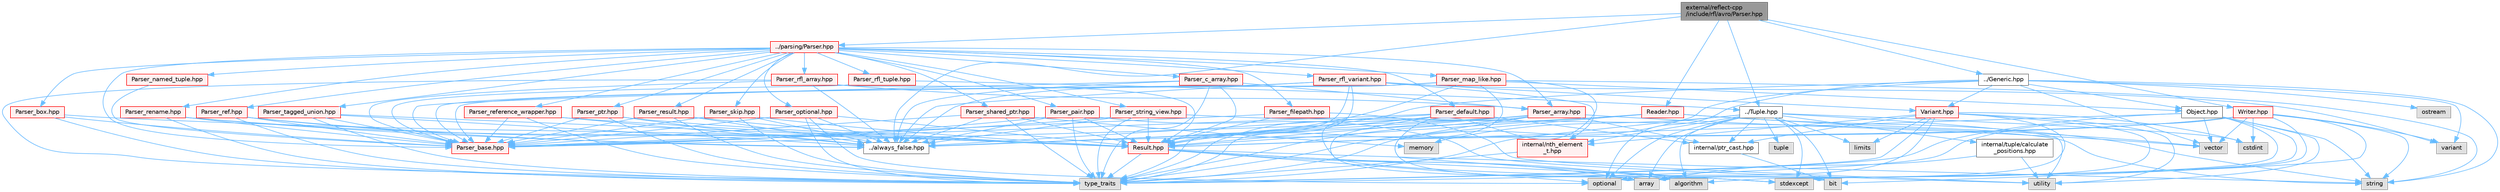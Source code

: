 digraph "external/reflect-cpp/include/rfl/avro/Parser.hpp"
{
 // LATEX_PDF_SIZE
  bgcolor="transparent";
  edge [fontname=Helvetica,fontsize=10,labelfontname=Helvetica,labelfontsize=10];
  node [fontname=Helvetica,fontsize=10,shape=box,height=0.2,width=0.4];
  Node1 [id="Node000001",label="external/reflect-cpp\l/include/rfl/avro/Parser.hpp",height=0.2,width=0.4,color="gray40", fillcolor="grey60", style="filled", fontcolor="black",tooltip=" "];
  Node1 -> Node2 [id="edge1_Node000001_Node000002",color="steelblue1",style="solid",tooltip=" "];
  Node2 [id="Node000002",label="../Generic.hpp",height=0.2,width=0.4,color="grey40", fillcolor="white", style="filled",URL="$_generic_8hpp.html",tooltip=" "];
  Node2 -> Node3 [id="edge2_Node000002_Node000003",color="steelblue1",style="solid",tooltip=" "];
  Node3 [id="Node000003",label="optional",height=0.2,width=0.4,color="grey60", fillcolor="#E0E0E0", style="filled",tooltip=" "];
  Node2 -> Node4 [id="edge3_Node000002_Node000004",color="steelblue1",style="solid",tooltip=" "];
  Node4 [id="Node000004",label="ostream",height=0.2,width=0.4,color="grey60", fillcolor="#E0E0E0", style="filled",tooltip=" "];
  Node2 -> Node5 [id="edge4_Node000002_Node000005",color="steelblue1",style="solid",tooltip=" "];
  Node5 [id="Node000005",label="string",height=0.2,width=0.4,color="grey60", fillcolor="#E0E0E0", style="filled",tooltip=" "];
  Node2 -> Node6 [id="edge5_Node000002_Node000006",color="steelblue1",style="solid",tooltip=" "];
  Node6 [id="Node000006",label="type_traits",height=0.2,width=0.4,color="grey60", fillcolor="#E0E0E0", style="filled",tooltip=" "];
  Node2 -> Node7 [id="edge6_Node000002_Node000007",color="steelblue1",style="solid",tooltip=" "];
  Node7 [id="Node000007",label="variant",height=0.2,width=0.4,color="grey60", fillcolor="#E0E0E0", style="filled",tooltip=" "];
  Node2 -> Node8 [id="edge7_Node000002_Node000008",color="steelblue1",style="solid",tooltip=" "];
  Node8 [id="Node000008",label="vector",height=0.2,width=0.4,color="grey60", fillcolor="#E0E0E0", style="filled",tooltip=" "];
  Node2 -> Node9 [id="edge8_Node000002_Node000009",color="steelblue1",style="solid",tooltip=" "];
  Node9 [id="Node000009",label="Object.hpp",height=0.2,width=0.4,color="grey40", fillcolor="white", style="filled",URL="$_object_8hpp.html",tooltip=" "];
  Node9 -> Node10 [id="edge9_Node000009_Node000010",color="steelblue1",style="solid",tooltip=" "];
  Node10 [id="Node000010",label="algorithm",height=0.2,width=0.4,color="grey60", fillcolor="#E0E0E0", style="filled",tooltip=" "];
  Node9 -> Node11 [id="edge10_Node000009_Node000011",color="steelblue1",style="solid",tooltip=" "];
  Node11 [id="Node000011",label="stdexcept",height=0.2,width=0.4,color="grey60", fillcolor="#E0E0E0", style="filled",tooltip=" "];
  Node9 -> Node5 [id="edge11_Node000009_Node000005",color="steelblue1",style="solid",tooltip=" "];
  Node9 -> Node6 [id="edge12_Node000009_Node000006",color="steelblue1",style="solid",tooltip=" "];
  Node9 -> Node12 [id="edge13_Node000009_Node000012",color="steelblue1",style="solid",tooltip=" "];
  Node12 [id="Node000012",label="utility",height=0.2,width=0.4,color="grey60", fillcolor="#E0E0E0", style="filled",tooltip=" "];
  Node9 -> Node8 [id="edge14_Node000009_Node000008",color="steelblue1",style="solid",tooltip=" "];
  Node9 -> Node13 [id="edge15_Node000009_Node000013",color="steelblue1",style="solid",tooltip=" "];
  Node13 [id="Node000013",label="Result.hpp",height=0.2,width=0.4,color="red", fillcolor="#FFF0F0", style="filled",URL="$_result_8hpp.html",tooltip=" "];
  Node13 -> Node10 [id="edge16_Node000013_Node000010",color="steelblue1",style="solid",tooltip=" "];
  Node13 -> Node14 [id="edge17_Node000013_Node000014",color="steelblue1",style="solid",tooltip=" "];
  Node14 [id="Node000014",label="array",height=0.2,width=0.4,color="grey60", fillcolor="#E0E0E0", style="filled",tooltip=" "];
  Node13 -> Node3 [id="edge18_Node000013_Node000003",color="steelblue1",style="solid",tooltip=" "];
  Node13 -> Node11 [id="edge19_Node000013_Node000011",color="steelblue1",style="solid",tooltip=" "];
  Node13 -> Node5 [id="edge20_Node000013_Node000005",color="steelblue1",style="solid",tooltip=" "];
  Node13 -> Node6 [id="edge21_Node000013_Node000006",color="steelblue1",style="solid",tooltip=" "];
  Node2 -> Node13 [id="edge22_Node000002_Node000013",color="steelblue1",style="solid",tooltip=" "];
  Node2 -> Node18 [id="edge23_Node000002_Node000018",color="steelblue1",style="solid",tooltip=" "];
  Node18 [id="Node000018",label="Variant.hpp",height=0.2,width=0.4,color="red", fillcolor="#FFF0F0", style="filled",URL="$_variant_8hpp.html",tooltip=" "];
  Node18 -> Node14 [id="edge24_Node000018_Node000014",color="steelblue1",style="solid",tooltip=" "];
  Node18 -> Node19 [id="edge25_Node000018_Node000019",color="steelblue1",style="solid",tooltip=" "];
  Node19 [id="Node000019",label="cstdint",height=0.2,width=0.4,color="grey60", fillcolor="#E0E0E0", style="filled",tooltip=" "];
  Node18 -> Node20 [id="edge26_Node000018_Node000020",color="steelblue1",style="solid",tooltip=" "];
  Node20 [id="Node000020",label="limits",height=0.2,width=0.4,color="grey60", fillcolor="#E0E0E0", style="filled",tooltip=" "];
  Node18 -> Node3 [id="edge27_Node000018_Node000003",color="steelblue1",style="solid",tooltip=" "];
  Node18 -> Node11 [id="edge28_Node000018_Node000011",color="steelblue1",style="solid",tooltip=" "];
  Node18 -> Node6 [id="edge29_Node000018_Node000006",color="steelblue1",style="solid",tooltip=" "];
  Node18 -> Node12 [id="edge30_Node000018_Node000012",color="steelblue1",style="solid",tooltip=" "];
  Node18 -> Node22 [id="edge31_Node000018_Node000022",color="steelblue1",style="solid",tooltip=" "];
  Node22 [id="Node000022",label="internal/nth_element\l_t.hpp",height=0.2,width=0.4,color="red", fillcolor="#FFF0F0", style="filled",URL="$nth__element__t_8hpp.html",tooltip=" "];
  Node22 -> Node6 [id="edge32_Node000022_Node000006",color="steelblue1",style="solid",tooltip=" "];
  Node18 -> Node28 [id="edge33_Node000018_Node000028",color="steelblue1",style="solid",tooltip=" "];
  Node28 [id="Node000028",label="internal/ptr_cast.hpp",height=0.2,width=0.4,color="grey40", fillcolor="white", style="filled",URL="$ptr__cast_8hpp.html",tooltip=" "];
  Node28 -> Node29 [id="edge34_Node000028_Node000029",color="steelblue1",style="solid",tooltip=" "];
  Node29 [id="Node000029",label="bit",height=0.2,width=0.4,color="grey60", fillcolor="#E0E0E0", style="filled",tooltip=" "];
  Node1 -> Node30 [id="edge35_Node000001_Node000030",color="steelblue1",style="solid",tooltip=" "];
  Node30 [id="Node000030",label="../Tuple.hpp",height=0.2,width=0.4,color="grey40", fillcolor="white", style="filled",URL="$_tuple_8hpp.html",tooltip=" "];
  Node30 -> Node10 [id="edge36_Node000030_Node000010",color="steelblue1",style="solid",tooltip=" "];
  Node30 -> Node14 [id="edge37_Node000030_Node000014",color="steelblue1",style="solid",tooltip=" "];
  Node30 -> Node29 [id="edge38_Node000030_Node000029",color="steelblue1",style="solid",tooltip=" "];
  Node30 -> Node19 [id="edge39_Node000030_Node000019",color="steelblue1",style="solid",tooltip=" "];
  Node30 -> Node20 [id="edge40_Node000030_Node000020",color="steelblue1",style="solid",tooltip=" "];
  Node30 -> Node31 [id="edge41_Node000030_Node000031",color="steelblue1",style="solid",tooltip=" "];
  Node31 [id="Node000031",label="memory",height=0.2,width=0.4,color="grey60", fillcolor="#E0E0E0", style="filled",tooltip=" "];
  Node30 -> Node3 [id="edge42_Node000030_Node000003",color="steelblue1",style="solid",tooltip=" "];
  Node30 -> Node11 [id="edge43_Node000030_Node000011",color="steelblue1",style="solid",tooltip=" "];
  Node30 -> Node24 [id="edge44_Node000030_Node000024",color="steelblue1",style="solid",tooltip=" "];
  Node24 [id="Node000024",label="tuple",height=0.2,width=0.4,color="grey60", fillcolor="#E0E0E0", style="filled",tooltip=" "];
  Node30 -> Node6 [id="edge45_Node000030_Node000006",color="steelblue1",style="solid",tooltip=" "];
  Node30 -> Node12 [id="edge46_Node000030_Node000012",color="steelblue1",style="solid",tooltip=" "];
  Node30 -> Node22 [id="edge47_Node000030_Node000022",color="steelblue1",style="solid",tooltip=" "];
  Node30 -> Node28 [id="edge48_Node000030_Node000028",color="steelblue1",style="solid",tooltip=" "];
  Node30 -> Node32 [id="edge49_Node000030_Node000032",color="steelblue1",style="solid",tooltip=" "];
  Node32 [id="Node000032",label="internal/tuple/calculate\l_positions.hpp",height=0.2,width=0.4,color="grey40", fillcolor="white", style="filled",URL="$calculate__positions_8hpp.html",tooltip=" "];
  Node32 -> Node14 [id="edge50_Node000032_Node000014",color="steelblue1",style="solid",tooltip=" "];
  Node32 -> Node12 [id="edge51_Node000032_Node000012",color="steelblue1",style="solid",tooltip=" "];
  Node1 -> Node33 [id="edge52_Node000001_Node000033",color="steelblue1",style="solid",tooltip=" "];
  Node33 [id="Node000033",label="../always_false.hpp",height=0.2,width=0.4,color="grey40", fillcolor="white", style="filled",URL="$always__false_8hpp.html",tooltip=" "];
  Node1 -> Node34 [id="edge53_Node000001_Node000034",color="steelblue1",style="solid",tooltip=" "];
  Node34 [id="Node000034",label="../parsing/Parser.hpp",height=0.2,width=0.4,color="red", fillcolor="#FFF0F0", style="filled",URL="$parsing_2_parser_8hpp.html",tooltip=" "];
  Node34 -> Node35 [id="edge54_Node000034_Node000035",color="steelblue1",style="solid",tooltip=" "];
  Node35 [id="Node000035",label="Parser_array.hpp",height=0.2,width=0.4,color="red", fillcolor="#FFF0F0", style="filled",URL="$_parser__array_8hpp.html",tooltip=" "];
  Node35 -> Node14 [id="edge55_Node000035_Node000014",color="steelblue1",style="solid",tooltip=" "];
  Node35 -> Node29 [id="edge56_Node000035_Node000029",color="steelblue1",style="solid",tooltip=" "];
  Node35 -> Node6 [id="edge57_Node000035_Node000006",color="steelblue1",style="solid",tooltip=" "];
  Node35 -> Node8 [id="edge58_Node000035_Node000008",color="steelblue1",style="solid",tooltip=" "];
  Node35 -> Node13 [id="edge59_Node000035_Node000013",color="steelblue1",style="solid",tooltip=" "];
  Node35 -> Node33 [id="edge60_Node000035_Node000033",color="steelblue1",style="solid",tooltip=" "];
  Node35 -> Node28 [id="edge61_Node000035_Node000028",color="steelblue1",style="solid",tooltip=" "];
  Node35 -> Node44 [id="edge62_Node000035_Node000044",color="steelblue1",style="solid",tooltip=" "];
  Node44 [id="Node000044",label="Parser_base.hpp",height=0.2,width=0.4,color="red", fillcolor="#FFF0F0", style="filled",URL="$_parser__base_8hpp.html",tooltip=" "];
  Node34 -> Node44 [id="edge63_Node000034_Node000044",color="steelblue1",style="solid",tooltip=" "];
  Node34 -> Node64 [id="edge64_Node000034_Node000064",color="steelblue1",style="solid",tooltip=" "];
  Node64 [id="Node000064",label="Parser_box.hpp",height=0.2,width=0.4,color="red", fillcolor="#FFF0F0", style="filled",URL="$_parser__box_8hpp.html",tooltip=" "];
  Node64 -> Node6 [id="edge65_Node000064_Node000006",color="steelblue1",style="solid",tooltip=" "];
  Node64 -> Node13 [id="edge66_Node000064_Node000013",color="steelblue1",style="solid",tooltip=" "];
  Node64 -> Node44 [id="edge67_Node000064_Node000044",color="steelblue1",style="solid",tooltip=" "];
  Node34 -> Node66 [id="edge68_Node000034_Node000066",color="steelblue1",style="solid",tooltip=" "];
  Node66 [id="Node000066",label="Parser_c_array.hpp",height=0.2,width=0.4,color="red", fillcolor="#FFF0F0", style="filled",URL="$_parser__c__array_8hpp.html",tooltip=" "];
  Node66 -> Node6 [id="edge69_Node000066_Node000006",color="steelblue1",style="solid",tooltip=" "];
  Node66 -> Node13 [id="edge70_Node000066_Node000013",color="steelblue1",style="solid",tooltip=" "];
  Node66 -> Node33 [id="edge71_Node000066_Node000033",color="steelblue1",style="solid",tooltip=" "];
  Node66 -> Node35 [id="edge72_Node000066_Node000035",color="steelblue1",style="solid",tooltip=" "];
  Node66 -> Node44 [id="edge73_Node000066_Node000044",color="steelblue1",style="solid",tooltip=" "];
  Node34 -> Node67 [id="edge74_Node000034_Node000067",color="steelblue1",style="solid",tooltip=" "];
  Node67 [id="Node000067",label="Parser_default.hpp",height=0.2,width=0.4,color="red", fillcolor="#FFF0F0", style="filled",URL="$_parser__default_8hpp.html",tooltip=" "];
  Node67 -> Node11 [id="edge75_Node000067_Node000011",color="steelblue1",style="solid",tooltip=" "];
  Node67 -> Node6 [id="edge76_Node000067_Node000006",color="steelblue1",style="solid",tooltip=" "];
  Node67 -> Node13 [id="edge77_Node000067_Node000013",color="steelblue1",style="solid",tooltip=" "];
  Node67 -> Node33 [id="edge78_Node000067_Node000033",color="steelblue1",style="solid",tooltip=" "];
  Node67 -> Node28 [id="edge79_Node000067_Node000028",color="steelblue1",style="solid",tooltip=" "];
  Node67 -> Node44 [id="edge80_Node000067_Node000044",color="steelblue1",style="solid",tooltip=" "];
  Node34 -> Node170 [id="edge81_Node000034_Node000170",color="steelblue1",style="solid",tooltip=" "];
  Node170 [id="Node000170",label="Parser_filepath.hpp",height=0.2,width=0.4,color="red", fillcolor="#FFF0F0", style="filled",URL="$_parser__filepath_8hpp.html",tooltip=" "];
  Node170 -> Node12 [id="edge82_Node000170_Node000012",color="steelblue1",style="solid",tooltip=" "];
  Node170 -> Node13 [id="edge83_Node000170_Node000013",color="steelblue1",style="solid",tooltip=" "];
  Node170 -> Node44 [id="edge84_Node000170_Node000044",color="steelblue1",style="solid",tooltip=" "];
  Node34 -> Node172 [id="edge85_Node000034_Node000172",color="steelblue1",style="solid",tooltip=" "];
  Node172 [id="Node000172",label="Parser_map_like.hpp",height=0.2,width=0.4,color="red", fillcolor="#FFF0F0", style="filled",URL="$_parser__map__like_8hpp.html",tooltip=" "];
  Node172 -> Node11 [id="edge86_Node000172_Node000011",color="steelblue1",style="solid",tooltip=" "];
  Node172 -> Node5 [id="edge87_Node000172_Node000005",color="steelblue1",style="solid",tooltip=" "];
  Node172 -> Node6 [id="edge88_Node000172_Node000006",color="steelblue1",style="solid",tooltip=" "];
  Node172 -> Node9 [id="edge89_Node000172_Node000009",color="steelblue1",style="solid",tooltip=" "];
  Node172 -> Node13 [id="edge90_Node000172_Node000013",color="steelblue1",style="solid",tooltip=" "];
  Node172 -> Node33 [id="edge91_Node000172_Node000033",color="steelblue1",style="solid",tooltip=" "];
  Node172 -> Node44 [id="edge92_Node000172_Node000044",color="steelblue1",style="solid",tooltip=" "];
  Node34 -> Node178 [id="edge93_Node000034_Node000178",color="steelblue1",style="solid",tooltip=" "];
  Node178 [id="Node000178",label="Parser_named_tuple.hpp",height=0.2,width=0.4,color="red", fillcolor="#FFF0F0", style="filled",URL="$_parser__named__tuple_8hpp.html",tooltip=" "];
  Node178 -> Node44 [id="edge94_Node000178_Node000044",color="steelblue1",style="solid",tooltip=" "];
  Node34 -> Node198 [id="edge95_Node000034_Node000198",color="steelblue1",style="solid",tooltip=" "];
  Node198 [id="Node000198",label="Parser_optional.hpp",height=0.2,width=0.4,color="red", fillcolor="#FFF0F0", style="filled",URL="$_parser__optional_8hpp.html",tooltip=" "];
  Node198 -> Node3 [id="edge96_Node000198_Node000003",color="steelblue1",style="solid",tooltip=" "];
  Node198 -> Node6 [id="edge97_Node000198_Node000006",color="steelblue1",style="solid",tooltip=" "];
  Node198 -> Node13 [id="edge98_Node000198_Node000013",color="steelblue1",style="solid",tooltip=" "];
  Node198 -> Node33 [id="edge99_Node000198_Node000033",color="steelblue1",style="solid",tooltip=" "];
  Node198 -> Node44 [id="edge100_Node000198_Node000044",color="steelblue1",style="solid",tooltip=" "];
  Node34 -> Node200 [id="edge101_Node000034_Node000200",color="steelblue1",style="solid",tooltip=" "];
  Node200 [id="Node000200",label="Parser_pair.hpp",height=0.2,width=0.4,color="red", fillcolor="#FFF0F0", style="filled",URL="$_parser__pair_8hpp.html",tooltip=" "];
  Node200 -> Node6 [id="edge102_Node000200_Node000006",color="steelblue1",style="solid",tooltip=" "];
  Node200 -> Node12 [id="edge103_Node000200_Node000012",color="steelblue1",style="solid",tooltip=" "];
  Node200 -> Node13 [id="edge104_Node000200_Node000013",color="steelblue1",style="solid",tooltip=" "];
  Node200 -> Node33 [id="edge105_Node000200_Node000033",color="steelblue1",style="solid",tooltip=" "];
  Node200 -> Node44 [id="edge106_Node000200_Node000044",color="steelblue1",style="solid",tooltip=" "];
  Node34 -> Node201 [id="edge107_Node000034_Node000201",color="steelblue1",style="solid",tooltip=" "];
  Node201 [id="Node000201",label="Parser_ptr.hpp",height=0.2,width=0.4,color="red", fillcolor="#FFF0F0", style="filled",URL="$_parser__ptr_8hpp.html",tooltip=" "];
  Node201 -> Node6 [id="edge108_Node000201_Node000006",color="steelblue1",style="solid",tooltip=" "];
  Node201 -> Node13 [id="edge109_Node000201_Node000013",color="steelblue1",style="solid",tooltip=" "];
  Node201 -> Node33 [id="edge110_Node000201_Node000033",color="steelblue1",style="solid",tooltip=" "];
  Node201 -> Node44 [id="edge111_Node000201_Node000044",color="steelblue1",style="solid",tooltip=" "];
  Node34 -> Node202 [id="edge112_Node000034_Node000202",color="steelblue1",style="solid",tooltip=" "];
  Node202 [id="Node000202",label="Parser_ref.hpp",height=0.2,width=0.4,color="red", fillcolor="#FFF0F0", style="filled",URL="$_parser__ref_8hpp.html",tooltip=" "];
  Node202 -> Node6 [id="edge113_Node000202_Node000006",color="steelblue1",style="solid",tooltip=" "];
  Node202 -> Node13 [id="edge114_Node000202_Node000013",color="steelblue1",style="solid",tooltip=" "];
  Node202 -> Node33 [id="edge115_Node000202_Node000033",color="steelblue1",style="solid",tooltip=" "];
  Node202 -> Node44 [id="edge116_Node000202_Node000044",color="steelblue1",style="solid",tooltip=" "];
  Node34 -> Node203 [id="edge117_Node000034_Node000203",color="steelblue1",style="solid",tooltip=" "];
  Node203 [id="Node000203",label="Parser_reference_wrapper.hpp",height=0.2,width=0.4,color="red", fillcolor="#FFF0F0", style="filled",URL="$_parser__reference__wrapper_8hpp.html",tooltip=" "];
  Node203 -> Node6 [id="edge118_Node000203_Node000006",color="steelblue1",style="solid",tooltip=" "];
  Node203 -> Node13 [id="edge119_Node000203_Node000013",color="steelblue1",style="solid",tooltip=" "];
  Node203 -> Node33 [id="edge120_Node000203_Node000033",color="steelblue1",style="solid",tooltip=" "];
  Node203 -> Node44 [id="edge121_Node000203_Node000044",color="steelblue1",style="solid",tooltip=" "];
  Node34 -> Node204 [id="edge122_Node000034_Node000204",color="steelblue1",style="solid",tooltip=" "];
  Node204 [id="Node000204",label="Parser_rename.hpp",height=0.2,width=0.4,color="red", fillcolor="#FFF0F0", style="filled",URL="$_parser__rename_8hpp.html",tooltip=" "];
  Node204 -> Node6 [id="edge123_Node000204_Node000006",color="steelblue1",style="solid",tooltip=" "];
  Node204 -> Node13 [id="edge124_Node000204_Node000013",color="steelblue1",style="solid",tooltip=" "];
  Node204 -> Node33 [id="edge125_Node000204_Node000033",color="steelblue1",style="solid",tooltip=" "];
  Node204 -> Node44 [id="edge126_Node000204_Node000044",color="steelblue1",style="solid",tooltip=" "];
  Node34 -> Node205 [id="edge127_Node000034_Node000205",color="steelblue1",style="solid",tooltip=" "];
  Node205 [id="Node000205",label="Parser_result.hpp",height=0.2,width=0.4,color="red", fillcolor="#FFF0F0", style="filled",URL="$_parser__result_8hpp.html",tooltip=" "];
  Node205 -> Node6 [id="edge128_Node000205_Node000006",color="steelblue1",style="solid",tooltip=" "];
  Node205 -> Node13 [id="edge129_Node000205_Node000013",color="steelblue1",style="solid",tooltip=" "];
  Node205 -> Node33 [id="edge130_Node000205_Node000033",color="steelblue1",style="solid",tooltip=" "];
  Node205 -> Node44 [id="edge131_Node000205_Node000044",color="steelblue1",style="solid",tooltip=" "];
  Node34 -> Node206 [id="edge132_Node000034_Node000206",color="steelblue1",style="solid",tooltip=" "];
  Node206 [id="Node000206",label="Parser_rfl_array.hpp",height=0.2,width=0.4,color="red", fillcolor="#FFF0F0", style="filled",URL="$_parser__rfl__array_8hpp.html",tooltip=" "];
  Node206 -> Node6 [id="edge133_Node000206_Node000006",color="steelblue1",style="solid",tooltip=" "];
  Node206 -> Node13 [id="edge134_Node000206_Node000013",color="steelblue1",style="solid",tooltip=" "];
  Node206 -> Node33 [id="edge135_Node000206_Node000033",color="steelblue1",style="solid",tooltip=" "];
  Node206 -> Node35 [id="edge136_Node000206_Node000035",color="steelblue1",style="solid",tooltip=" "];
  Node206 -> Node44 [id="edge137_Node000206_Node000044",color="steelblue1",style="solid",tooltip=" "];
  Node34 -> Node207 [id="edge138_Node000034_Node000207",color="steelblue1",style="solid",tooltip=" "];
  Node207 [id="Node000207",label="Parser_rfl_tuple.hpp",height=0.2,width=0.4,color="red", fillcolor="#FFF0F0", style="filled",URL="$_parser__rfl__tuple_8hpp.html",tooltip=" "];
  Node207 -> Node30 [id="edge139_Node000207_Node000030",color="steelblue1",style="solid",tooltip=" "];
  Node207 -> Node44 [id="edge140_Node000207_Node000044",color="steelblue1",style="solid",tooltip=" "];
  Node34 -> Node213 [id="edge141_Node000034_Node000213",color="steelblue1",style="solid",tooltip=" "];
  Node213 [id="Node000213",label="Parser_rfl_variant.hpp",height=0.2,width=0.4,color="red", fillcolor="#FFF0F0", style="filled",URL="$_parser__rfl__variant_8hpp.html",tooltip=" "];
  Node213 -> Node6 [id="edge142_Node000213_Node000006",color="steelblue1",style="solid",tooltip=" "];
  Node213 -> Node7 [id="edge143_Node000213_Node000007",color="steelblue1",style="solid",tooltip=" "];
  Node213 -> Node13 [id="edge144_Node000213_Node000013",color="steelblue1",style="solid",tooltip=" "];
  Node213 -> Node18 [id="edge145_Node000213_Node000018",color="steelblue1",style="solid",tooltip=" "];
  Node213 -> Node33 [id="edge146_Node000213_Node000033",color="steelblue1",style="solid",tooltip=" "];
  Node213 -> Node22 [id="edge147_Node000213_Node000022",color="steelblue1",style="solid",tooltip=" "];
  Node213 -> Node44 [id="edge148_Node000213_Node000044",color="steelblue1",style="solid",tooltip=" "];
  Node34 -> Node225 [id="edge149_Node000034_Node000225",color="steelblue1",style="solid",tooltip=" "];
  Node225 [id="Node000225",label="Parser_shared_ptr.hpp",height=0.2,width=0.4,color="red", fillcolor="#FFF0F0", style="filled",URL="$_parser__shared__ptr_8hpp.html",tooltip=" "];
  Node225 -> Node31 [id="edge150_Node000225_Node000031",color="steelblue1",style="solid",tooltip=" "];
  Node225 -> Node6 [id="edge151_Node000225_Node000006",color="steelblue1",style="solid",tooltip=" "];
  Node225 -> Node13 [id="edge152_Node000225_Node000013",color="steelblue1",style="solid",tooltip=" "];
  Node225 -> Node33 [id="edge153_Node000225_Node000033",color="steelblue1",style="solid",tooltip=" "];
  Node225 -> Node44 [id="edge154_Node000225_Node000044",color="steelblue1",style="solid",tooltip=" "];
  Node34 -> Node227 [id="edge155_Node000034_Node000227",color="steelblue1",style="solid",tooltip=" "];
  Node227 [id="Node000227",label="Parser_skip.hpp",height=0.2,width=0.4,color="red", fillcolor="#FFF0F0", style="filled",URL="$_parser__skip_8hpp.html",tooltip=" "];
  Node227 -> Node6 [id="edge156_Node000227_Node000006",color="steelblue1",style="solid",tooltip=" "];
  Node227 -> Node13 [id="edge157_Node000227_Node000013",color="steelblue1",style="solid",tooltip=" "];
  Node227 -> Node33 [id="edge158_Node000227_Node000033",color="steelblue1",style="solid",tooltip=" "];
  Node227 -> Node44 [id="edge159_Node000227_Node000044",color="steelblue1",style="solid",tooltip=" "];
  Node34 -> Node228 [id="edge160_Node000034_Node000228",color="steelblue1",style="solid",tooltip=" "];
  Node228 [id="Node000228",label="Parser_string_view.hpp",height=0.2,width=0.4,color="red", fillcolor="#FFF0F0", style="filled",URL="$_parser__string__view_8hpp.html",tooltip=" "];
  Node228 -> Node5 [id="edge161_Node000228_Node000005",color="steelblue1",style="solid",tooltip=" "];
  Node228 -> Node6 [id="edge162_Node000228_Node000006",color="steelblue1",style="solid",tooltip=" "];
  Node228 -> Node13 [id="edge163_Node000228_Node000013",color="steelblue1",style="solid",tooltip=" "];
  Node228 -> Node33 [id="edge164_Node000228_Node000033",color="steelblue1",style="solid",tooltip=" "];
  Node228 -> Node44 [id="edge165_Node000228_Node000044",color="steelblue1",style="solid",tooltip=" "];
  Node34 -> Node229 [id="edge166_Node000034_Node000229",color="steelblue1",style="solid",tooltip=" "];
  Node229 [id="Node000229",label="Parser_tagged_union.hpp",height=0.2,width=0.4,color="red", fillcolor="#FFF0F0", style="filled",URL="$_parser__tagged__union_8hpp.html",tooltip=" "];
  Node229 -> Node6 [id="edge167_Node000229_Node000006",color="steelblue1",style="solid",tooltip=" "];
  Node229 -> Node13 [id="edge168_Node000229_Node000013",color="steelblue1",style="solid",tooltip=" "];
  Node229 -> Node33 [id="edge169_Node000229_Node000033",color="steelblue1",style="solid",tooltip=" "];
  Node229 -> Node44 [id="edge170_Node000229_Node000044",color="steelblue1",style="solid",tooltip=" "];
  Node1 -> Node243 [id="edge171_Node000001_Node000243",color="steelblue1",style="solid",tooltip=" "];
  Node243 [id="Node000243",label="Reader.hpp",height=0.2,width=0.4,color="red", fillcolor="#FFF0F0", style="filled",URL="$avro_2_reader_8hpp.html",tooltip=" "];
  Node243 -> Node5 [id="edge172_Node000243_Node000005",color="steelblue1",style="solid",tooltip=" "];
  Node243 -> Node6 [id="edge173_Node000243_Node000006",color="steelblue1",style="solid",tooltip=" "];
  Node243 -> Node8 [id="edge174_Node000243_Node000008",color="steelblue1",style="solid",tooltip=" "];
  Node243 -> Node13 [id="edge175_Node000243_Node000013",color="steelblue1",style="solid",tooltip=" "];
  Node243 -> Node33 [id="edge176_Node000243_Node000033",color="steelblue1",style="solid",tooltip=" "];
  Node1 -> Node246 [id="edge177_Node000001_Node000246",color="steelblue1",style="solid",tooltip=" "];
  Node246 [id="Node000246",label="Writer.hpp",height=0.2,width=0.4,color="red", fillcolor="#FFF0F0", style="filled",URL="$avro_2_writer_8hpp.html",tooltip=" "];
  Node246 -> Node29 [id="edge178_Node000246_Node000029",color="steelblue1",style="solid",tooltip=" "];
  Node246 -> Node19 [id="edge179_Node000246_Node000019",color="steelblue1",style="solid",tooltip=" "];
  Node246 -> Node11 [id="edge180_Node000246_Node000011",color="steelblue1",style="solid",tooltip=" "];
  Node246 -> Node5 [id="edge181_Node000246_Node000005",color="steelblue1",style="solid",tooltip=" "];
  Node246 -> Node6 [id="edge182_Node000246_Node000006",color="steelblue1",style="solid",tooltip=" "];
  Node246 -> Node7 [id="edge183_Node000246_Node000007",color="steelblue1",style="solid",tooltip=" "];
  Node246 -> Node8 [id="edge184_Node000246_Node000008",color="steelblue1",style="solid",tooltip=" "];
  Node246 -> Node13 [id="edge185_Node000246_Node000013",color="steelblue1",style="solid",tooltip=" "];
  Node246 -> Node33 [id="edge186_Node000246_Node000033",color="steelblue1",style="solid",tooltip=" "];
}
